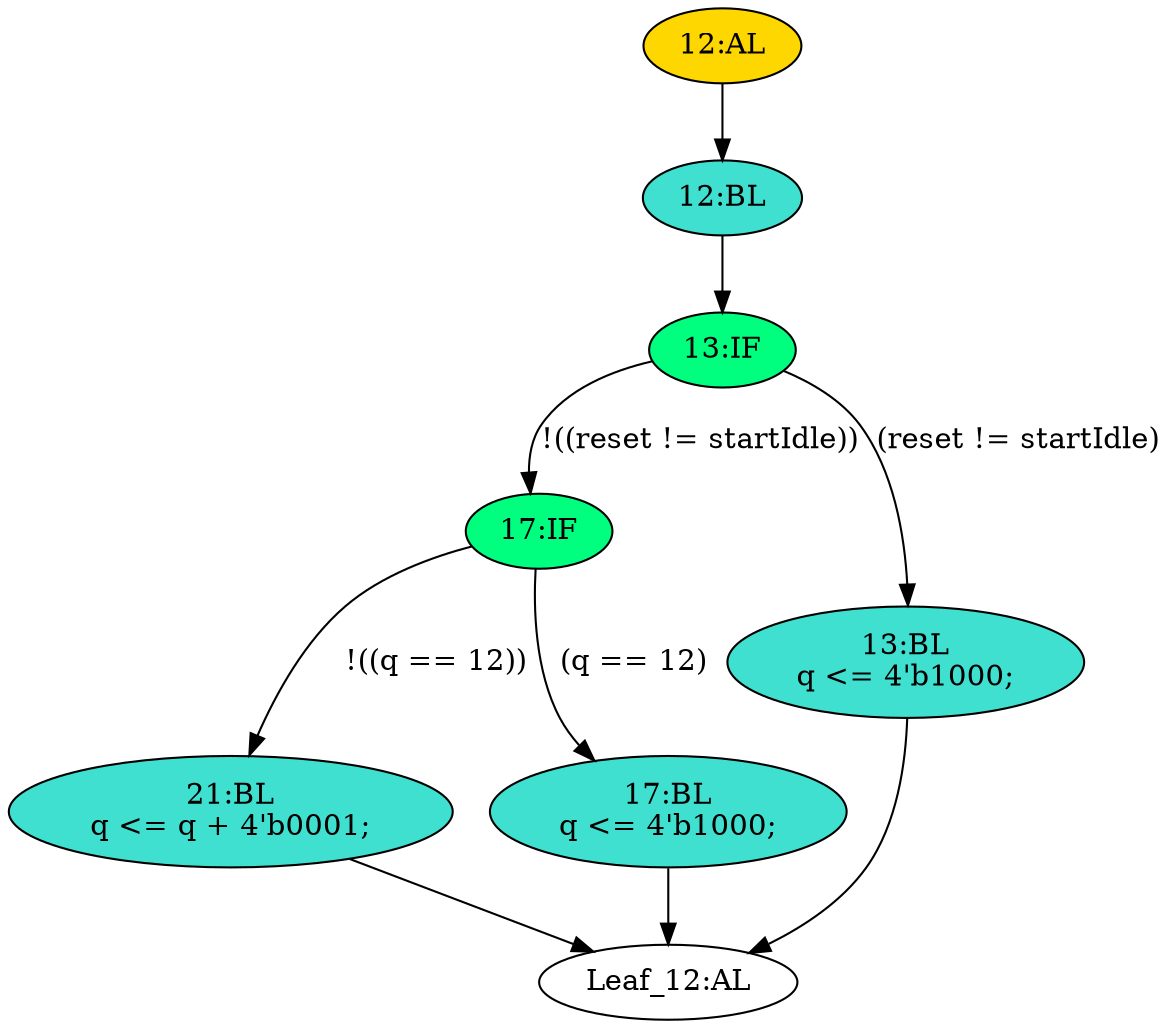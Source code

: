 strict digraph "" {
	node [label="\N"];
	"17:IF"	[ast="<pyverilog.vparser.ast.IfStatement object at 0x7f7fdd397690>",
		fillcolor=springgreen,
		label="17:IF",
		statements="[]",
		style=filled,
		typ=IfStatement];
	"21:BL"	[ast="<pyverilog.vparser.ast.Block object at 0x7f7fdd3977d0>",
		fillcolor=turquoise,
		label="21:BL
q <= q + 4'b0001;",
		statements="[<pyverilog.vparser.ast.NonblockingSubstitution object at 0x7f7fdd397810>]",
		style=filled,
		typ=Block];
	"17:IF" -> "21:BL"	[cond="['q']",
		label="!((q == 12))",
		lineno=17];
	"17:BL"	[ast="<pyverilog.vparser.ast.Block object at 0x7f7fdd397a50>",
		fillcolor=turquoise,
		label="17:BL
q <= 4'b1000;",
		statements="[<pyverilog.vparser.ast.NonblockingSubstitution object at 0x7f7fdd397a90>]",
		style=filled,
		typ=Block];
	"17:IF" -> "17:BL"	[cond="['q']",
		label="(q == 12)",
		lineno=17];
	"Leaf_12:AL"	[def_var="['q']",
		label="Leaf_12:AL"];
	"21:BL" -> "Leaf_12:AL"	[cond="[]",
		lineno=None];
	"17:BL" -> "Leaf_12:AL"	[cond="[]",
		lineno=None];
	"13:BL"	[ast="<pyverilog.vparser.ast.Block object at 0x7f7fdd397dd0>",
		fillcolor=turquoise,
		label="13:BL
q <= 4'b1000;",
		statements="[<pyverilog.vparser.ast.NonblockingSubstitution object at 0x7f7fdd397c90>]",
		style=filled,
		typ=Block];
	"13:BL" -> "Leaf_12:AL"	[cond="[]",
		lineno=None];
	"12:BL"	[ast="<pyverilog.vparser.ast.Block object at 0x7f7fdd397e50>",
		fillcolor=turquoise,
		label="12:BL",
		statements="[]",
		style=filled,
		typ=Block];
	"13:IF"	[ast="<pyverilog.vparser.ast.IfStatement object at 0x7f7fdd397e90>",
		fillcolor=springgreen,
		label="13:IF",
		statements="[]",
		style=filled,
		typ=IfStatement];
	"12:BL" -> "13:IF"	[cond="[]",
		lineno=None];
	"13:IF" -> "17:IF"	[cond="['reset', 'startIdle']",
		label="!((reset != startIdle))",
		lineno=13];
	"13:IF" -> "13:BL"	[cond="['reset', 'startIdle']",
		label="(reset != startIdle)",
		lineno=13];
	"12:AL"	[ast="<pyverilog.vparser.ast.Always object at 0x7f7fdd397fd0>",
		clk_sens=True,
		fillcolor=gold,
		label="12:AL",
		sens="['clk']",
		statements="[]",
		style=filled,
		typ=Always,
		use_var="['reset', 'q', 'startIdle']"];
	"12:AL" -> "12:BL"	[cond="[]",
		lineno=None];
}

